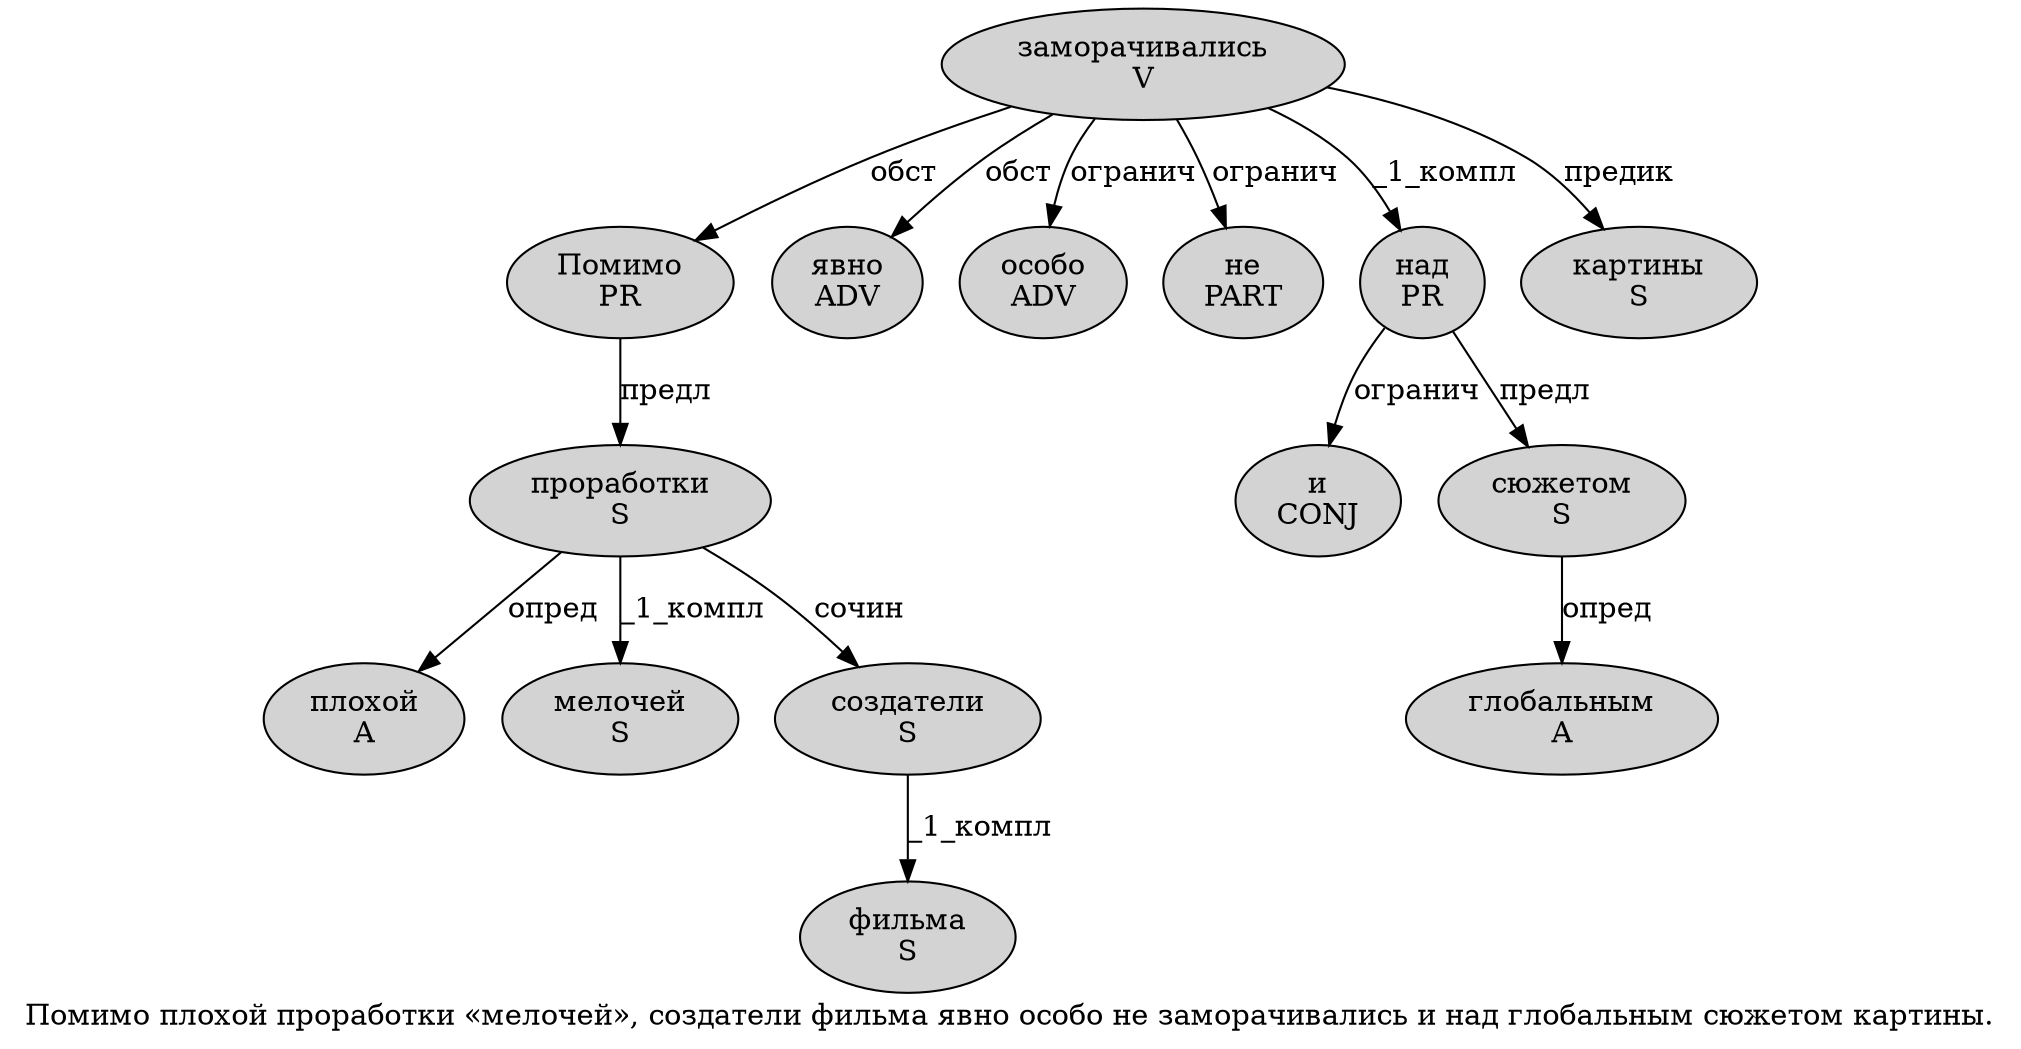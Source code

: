digraph SENTENCE_4631 {
	graph [label="Помимо плохой проработки «мелочей», создатели фильма явно особо не заморачивались и над глобальным сюжетом картины."]
	node [style=filled]
		0 [label="Помимо
PR" color="" fillcolor=lightgray penwidth=1 shape=ellipse]
		1 [label="плохой
A" color="" fillcolor=lightgray penwidth=1 shape=ellipse]
		2 [label="проработки
S" color="" fillcolor=lightgray penwidth=1 shape=ellipse]
		4 [label="мелочей
S" color="" fillcolor=lightgray penwidth=1 shape=ellipse]
		7 [label="создатели
S" color="" fillcolor=lightgray penwidth=1 shape=ellipse]
		8 [label="фильма
S" color="" fillcolor=lightgray penwidth=1 shape=ellipse]
		9 [label="явно
ADV" color="" fillcolor=lightgray penwidth=1 shape=ellipse]
		10 [label="особо
ADV" color="" fillcolor=lightgray penwidth=1 shape=ellipse]
		11 [label="не
PART" color="" fillcolor=lightgray penwidth=1 shape=ellipse]
		12 [label="заморачивались
V" color="" fillcolor=lightgray penwidth=1 shape=ellipse]
		13 [label="и
CONJ" color="" fillcolor=lightgray penwidth=1 shape=ellipse]
		14 [label="над
PR" color="" fillcolor=lightgray penwidth=1 shape=ellipse]
		15 [label="глобальным
A" color="" fillcolor=lightgray penwidth=1 shape=ellipse]
		16 [label="сюжетом
S" color="" fillcolor=lightgray penwidth=1 shape=ellipse]
		17 [label="картины
S" color="" fillcolor=lightgray penwidth=1 shape=ellipse]
			12 -> 0 [label="обст"]
			12 -> 9 [label="обст"]
			12 -> 10 [label="огранич"]
			12 -> 11 [label="огранич"]
			12 -> 14 [label="_1_компл"]
			12 -> 17 [label="предик"]
			2 -> 1 [label="опред"]
			2 -> 4 [label="_1_компл"]
			2 -> 7 [label="сочин"]
			0 -> 2 [label="предл"]
			14 -> 13 [label="огранич"]
			14 -> 16 [label="предл"]
			16 -> 15 [label="опред"]
			7 -> 8 [label="_1_компл"]
}